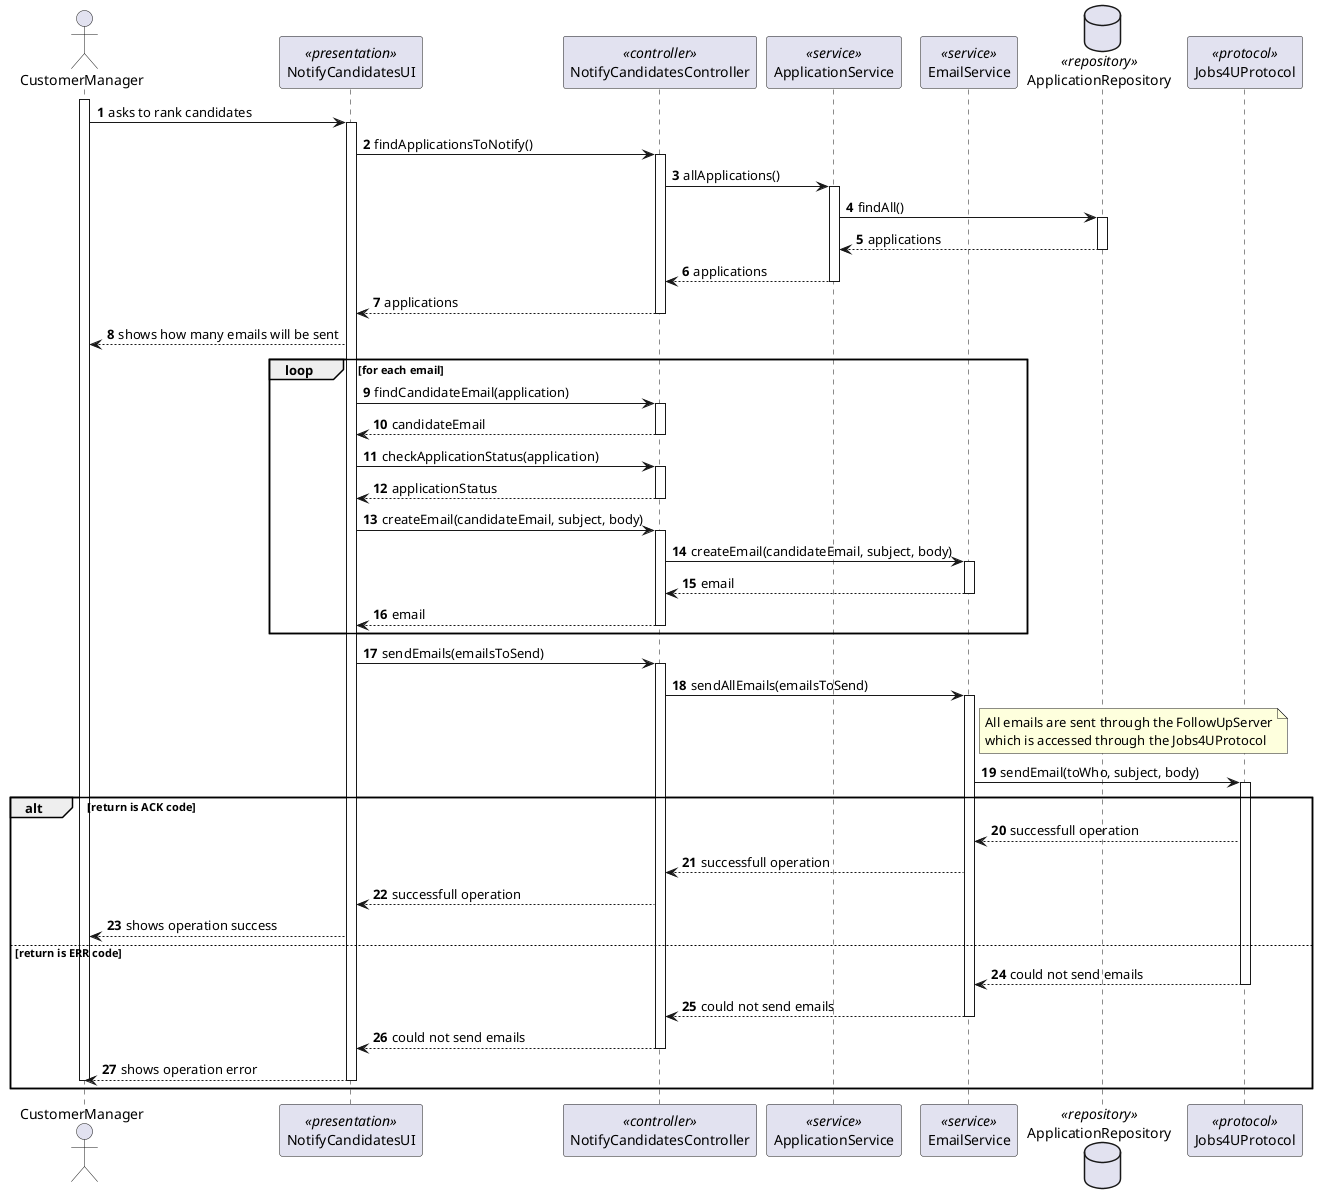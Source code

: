 @startuml
autonumber

actor CustomerManager

participant NotifyCandidatesUI <<presentation>>
participant NotifyCandidatesController <<controller>>

participant ApplicationService <<service>>
participant EmailService <<service>>

database ApplicationRepository <<repository>>

participant Jobs4UProtocol <<protocol>>

activate CustomerManager

    CustomerManager -> NotifyCandidatesUI : asks to rank candidates
    activate NotifyCandidatesUI

        NotifyCandidatesUI -> NotifyCandidatesController : findApplicationsToNotify()
        activate NotifyCandidatesController

            NotifyCandidatesController -> ApplicationService : allApplications()
            activate ApplicationService

                ApplicationService -> ApplicationRepository : findAll()
                activate ApplicationRepository

                    ApplicationRepository --> ApplicationService : applications
                deactivate ApplicationRepository

                ApplicationService --> NotifyCandidatesController : applications
            deactivate ApplicationService

            NotifyCandidatesController --> NotifyCandidatesUI : applications
        deactivate NotifyCandidatesController

        NotifyCandidatesUI --> CustomerManager : shows how many emails will be sent

loop for each email

        NotifyCandidatesUI -> NotifyCandidatesController : findCandidateEmail(application)
        activate NotifyCandidatesController

                NotifyCandidatesController --> NotifyCandidatesUI : candidateEmail
        deactivate NotifyCandidatesController

        NotifyCandidatesUI -> NotifyCandidatesController : checkApplicationStatus(application)
        activate NotifyCandidatesController

            NotifyCandidatesController --> NotifyCandidatesUI : applicationStatus
        deactivate NotifyCandidatesController

        NotifyCandidatesUI -> NotifyCandidatesController : createEmail(candidateEmail, subject, body)
        activate NotifyCandidatesController

            NotifyCandidatesController -> EmailService : createEmail(candidateEmail, subject, body)
            activate EmailService

                EmailService --> NotifyCandidatesController : email
            deactivate EmailService

            NotifyCandidatesController --> NotifyCandidatesUI : email
        deactivate NotifyCandidatesController

end loop

        NotifyCandidatesUI -> NotifyCandidatesController : sendEmails(emailsToSend)
        activate NotifyCandidatesController

            NotifyCandidatesController -> EmailService : sendAllEmails(emailsToSend)
            activate EmailService

note right of EmailService
All emails are sent through the FollowUpServer
which is accessed through the Jobs4UProtocol
end note
                EmailService -> Jobs4UProtocol : sendEmail(toWho, subject, body)

                activate Jobs4UProtocol

alt return is ACK code

        Jobs4UProtocol --> EmailService : successfull operation

        EmailService --> NotifyCandidatesController : successfull operation

        NotifyCandidatesController --> NotifyCandidatesUI : successfull operation

        NotifyCandidatesUI --> CustomerManager : shows operation success

else return is ERR code

                    Jobs4UProtocol --> EmailService : could not send emails
                deactivate Jobs4UProtocol

                EmailService --> NotifyCandidatesController : could not send emails
            deactivate EmailService

            NotifyCandidatesController --> NotifyCandidatesUI : could not send emails
        deactivate NotifyCandidatesController

        NotifyCandidatesUI --> CustomerManager : shows operation error
    deactivate NotifyCandidatesUI

deactivate CustomerManager

end alt

@enduml